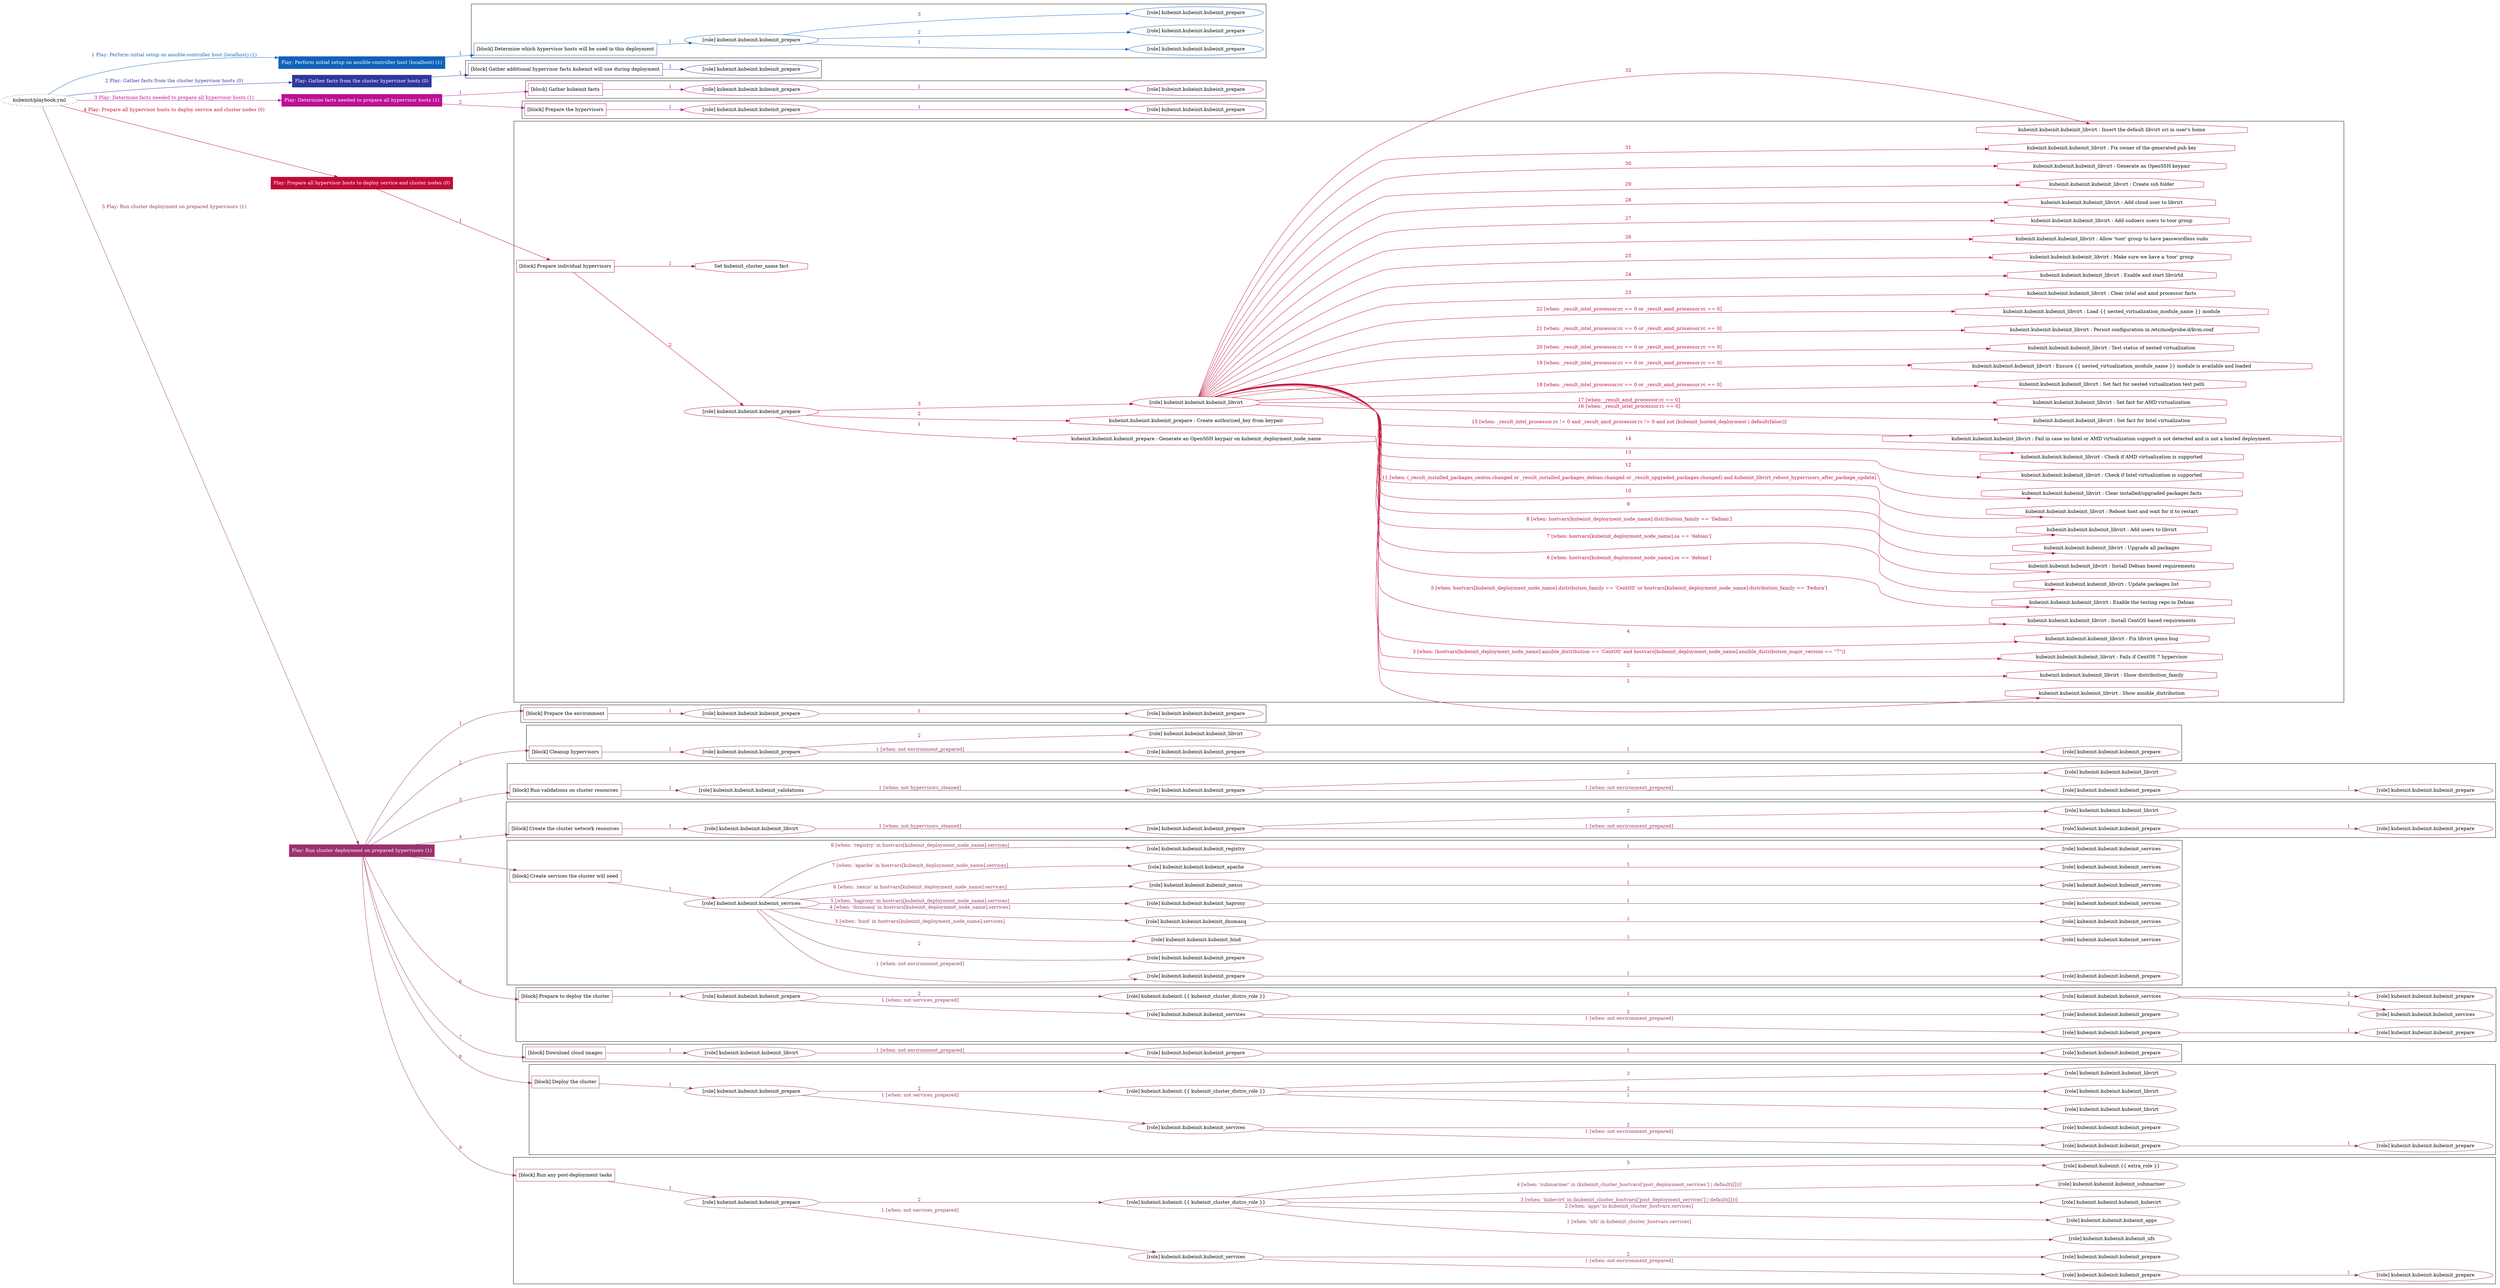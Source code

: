 digraph {
	graph [concentrate=true ordering=in rankdir=LR ratio=fill]
	edge [esep=5 sep=10]
	"kubeinit/playbook.yml" [URL="/home/runner/work/kubeinit/kubeinit/kubeinit/playbook.yml" id=playbook_75237f84 style=dotted]
	"kubeinit/playbook.yml" -> play_ae3d8766 [label="1 Play: Perform initial setup on ansible-controller host (localhost) (1)" color="#0f62bd" fontcolor="#0f62bd" id=edge_playbook_75237f84_play_ae3d8766 labeltooltip="1 Play: Perform initial setup on ansible-controller host (localhost) (1)" tooltip="1 Play: Perform initial setup on ansible-controller host (localhost) (1)"]
	subgraph "Play: Perform initial setup on ansible-controller host (localhost) (1)" {
		play_ae3d8766 [label="Play: Perform initial setup on ansible-controller host (localhost) (1)" URL="/home/runner/work/kubeinit/kubeinit/kubeinit/playbook.yml" color="#0f62bd" fontcolor="#ffffff" id=play_ae3d8766 shape=box style=filled tooltip=localhost]
		play_ae3d8766 -> block_ff3b9297 [label=1 color="#0f62bd" fontcolor="#0f62bd" id=edge_1_play_ae3d8766_block_ff3b9297 labeltooltip=1 tooltip=1]
		subgraph cluster_block_ff3b9297 {
			block_ff3b9297 [label="[block] Determine which hypervisor hosts will be used in this deployment" URL="/home/runner/work/kubeinit/kubeinit/kubeinit/playbook.yml" color="#0f62bd" id=block_ff3b9297 labeltooltip="Determine which hypervisor hosts will be used in this deployment" shape=box tooltip="Determine which hypervisor hosts will be used in this deployment"]
			block_ff3b9297 -> role_6427998b [label="1 " color="#0f62bd" fontcolor="#0f62bd" id=edge_1_block_ff3b9297_role_6427998b labeltooltip="1 " tooltip="1 "]
			subgraph "kubeinit.kubeinit.kubeinit_prepare" {
				role_6427998b [label="[role] kubeinit.kubeinit.kubeinit_prepare" URL="/home/runner/work/kubeinit/kubeinit/kubeinit/playbook.yml" color="#0f62bd" id=role_6427998b tooltip="kubeinit.kubeinit.kubeinit_prepare"]
				role_6427998b -> role_8e727c0a [label="1 " color="#0f62bd" fontcolor="#0f62bd" id=edge_1_role_6427998b_role_8e727c0a labeltooltip="1 " tooltip="1 "]
				subgraph "kubeinit.kubeinit.kubeinit_prepare" {
					role_8e727c0a [label="[role] kubeinit.kubeinit.kubeinit_prepare" URL="/home/runner/.ansible/collections/ansible_collections/kubeinit/kubeinit/roles/kubeinit_prepare/tasks/build_hypervisors_group.yml" color="#0f62bd" id=role_8e727c0a tooltip="kubeinit.kubeinit.kubeinit_prepare"]
				}
				role_6427998b -> role_7f1e8307 [label="2 " color="#0f62bd" fontcolor="#0f62bd" id=edge_2_role_6427998b_role_7f1e8307 labeltooltip="2 " tooltip="2 "]
				subgraph "kubeinit.kubeinit.kubeinit_prepare" {
					role_7f1e8307 [label="[role] kubeinit.kubeinit.kubeinit_prepare" URL="/home/runner/.ansible/collections/ansible_collections/kubeinit/kubeinit/roles/kubeinit_prepare/tasks/build_hypervisors_group.yml" color="#0f62bd" id=role_7f1e8307 tooltip="kubeinit.kubeinit.kubeinit_prepare"]
				}
				role_6427998b -> role_f2caf67c [label="3 " color="#0f62bd" fontcolor="#0f62bd" id=edge_3_role_6427998b_role_f2caf67c labeltooltip="3 " tooltip="3 "]
				subgraph "kubeinit.kubeinit.kubeinit_prepare" {
					role_f2caf67c [label="[role] kubeinit.kubeinit.kubeinit_prepare" URL="/home/runner/.ansible/collections/ansible_collections/kubeinit/kubeinit/roles/kubeinit_prepare/tasks/build_hypervisors_group.yml" color="#0f62bd" id=role_f2caf67c tooltip="kubeinit.kubeinit.kubeinit_prepare"]
				}
			}
		}
	}
	"kubeinit/playbook.yml" -> play_57f290c2 [label="2 Play: Gather facts from the cluster hypervisor hosts (0)" color="#2e379e" fontcolor="#2e379e" id=edge_playbook_75237f84_play_57f290c2 labeltooltip="2 Play: Gather facts from the cluster hypervisor hosts (0)" tooltip="2 Play: Gather facts from the cluster hypervisor hosts (0)"]
	subgraph "Play: Gather facts from the cluster hypervisor hosts (0)" {
		play_57f290c2 [label="Play: Gather facts from the cluster hypervisor hosts (0)" URL="/home/runner/work/kubeinit/kubeinit/kubeinit/playbook.yml" color="#2e379e" fontcolor="#ffffff" id=play_57f290c2 shape=box style=filled tooltip="Play: Gather facts from the cluster hypervisor hosts (0)"]
		play_57f290c2 -> block_2cafaf68 [label=1 color="#2e379e" fontcolor="#2e379e" id=edge_1_play_57f290c2_block_2cafaf68 labeltooltip=1 tooltip=1]
		subgraph cluster_block_2cafaf68 {
			block_2cafaf68 [label="[block] Gather additional hypervisor facts kubeinit will use during deployment" URL="/home/runner/work/kubeinit/kubeinit/kubeinit/playbook.yml" color="#2e379e" id=block_2cafaf68 labeltooltip="Gather additional hypervisor facts kubeinit will use during deployment" shape=box tooltip="Gather additional hypervisor facts kubeinit will use during deployment"]
			block_2cafaf68 -> role_c35a91db [label="1 " color="#2e379e" fontcolor="#2e379e" id=edge_1_block_2cafaf68_role_c35a91db labeltooltip="1 " tooltip="1 "]
			subgraph "kubeinit.kubeinit.kubeinit_prepare" {
				role_c35a91db [label="[role] kubeinit.kubeinit.kubeinit_prepare" URL="/home/runner/work/kubeinit/kubeinit/kubeinit/playbook.yml" color="#2e379e" id=role_c35a91db tooltip="kubeinit.kubeinit.kubeinit_prepare"]
			}
		}
	}
	"kubeinit/playbook.yml" -> play_f33768ed [label="3 Play: Determine facts needed to prepare all hypervisor hosts (1)" color="#bc1093" fontcolor="#bc1093" id=edge_playbook_75237f84_play_f33768ed labeltooltip="3 Play: Determine facts needed to prepare all hypervisor hosts (1)" tooltip="3 Play: Determine facts needed to prepare all hypervisor hosts (1)"]
	subgraph "Play: Determine facts needed to prepare all hypervisor hosts (1)" {
		play_f33768ed [label="Play: Determine facts needed to prepare all hypervisor hosts (1)" URL="/home/runner/work/kubeinit/kubeinit/kubeinit/playbook.yml" color="#bc1093" fontcolor="#ffffff" id=play_f33768ed shape=box style=filled tooltip=localhost]
		play_f33768ed -> block_171e5340 [label=1 color="#bc1093" fontcolor="#bc1093" id=edge_1_play_f33768ed_block_171e5340 labeltooltip=1 tooltip=1]
		subgraph cluster_block_171e5340 {
			block_171e5340 [label="[block] Gather kubeinit facts" URL="/home/runner/work/kubeinit/kubeinit/kubeinit/playbook.yml" color="#bc1093" id=block_171e5340 labeltooltip="Gather kubeinit facts" shape=box tooltip="Gather kubeinit facts"]
			block_171e5340 -> role_85b8379d [label="1 " color="#bc1093" fontcolor="#bc1093" id=edge_1_block_171e5340_role_85b8379d labeltooltip="1 " tooltip="1 "]
			subgraph "kubeinit.kubeinit.kubeinit_prepare" {
				role_85b8379d [label="[role] kubeinit.kubeinit.kubeinit_prepare" URL="/home/runner/work/kubeinit/kubeinit/kubeinit/playbook.yml" color="#bc1093" id=role_85b8379d tooltip="kubeinit.kubeinit.kubeinit_prepare"]
				role_85b8379d -> role_6aadde2a [label="1 " color="#bc1093" fontcolor="#bc1093" id=edge_1_role_85b8379d_role_6aadde2a labeltooltip="1 " tooltip="1 "]
				subgraph "kubeinit.kubeinit.kubeinit_prepare" {
					role_6aadde2a [label="[role] kubeinit.kubeinit.kubeinit_prepare" URL="/home/runner/.ansible/collections/ansible_collections/kubeinit/kubeinit/roles/kubeinit_prepare/tasks/gather_kubeinit_facts.yml" color="#bc1093" id=role_6aadde2a tooltip="kubeinit.kubeinit.kubeinit_prepare"]
				}
			}
		}
		play_f33768ed -> block_0d06de79 [label=2 color="#bc1093" fontcolor="#bc1093" id=edge_2_play_f33768ed_block_0d06de79 labeltooltip=2 tooltip=2]
		subgraph cluster_block_0d06de79 {
			block_0d06de79 [label="[block] Prepare the hypervisors" URL="/home/runner/work/kubeinit/kubeinit/kubeinit/playbook.yml" color="#bc1093" id=block_0d06de79 labeltooltip="Prepare the hypervisors" shape=box tooltip="Prepare the hypervisors"]
			block_0d06de79 -> role_7ec92262 [label="1 " color="#bc1093" fontcolor="#bc1093" id=edge_1_block_0d06de79_role_7ec92262 labeltooltip="1 " tooltip="1 "]
			subgraph "kubeinit.kubeinit.kubeinit_prepare" {
				role_7ec92262 [label="[role] kubeinit.kubeinit.kubeinit_prepare" URL="/home/runner/work/kubeinit/kubeinit/kubeinit/playbook.yml" color="#bc1093" id=role_7ec92262 tooltip="kubeinit.kubeinit.kubeinit_prepare"]
				role_7ec92262 -> role_a2cb3241 [label="1 " color="#bc1093" fontcolor="#bc1093" id=edge_1_role_7ec92262_role_a2cb3241 labeltooltip="1 " tooltip="1 "]
				subgraph "kubeinit.kubeinit.kubeinit_prepare" {
					role_a2cb3241 [label="[role] kubeinit.kubeinit.kubeinit_prepare" URL="/home/runner/.ansible/collections/ansible_collections/kubeinit/kubeinit/roles/kubeinit_prepare/tasks/gather_kubeinit_facts.yml" color="#bc1093" id=role_a2cb3241 tooltip="kubeinit.kubeinit.kubeinit_prepare"]
				}
			}
		}
	}
	"kubeinit/playbook.yml" -> play_d4eba330 [label="4 Play: Prepare all hypervisor hosts to deploy service and cluster nodes (0)" color="#c20a39" fontcolor="#c20a39" id=edge_playbook_75237f84_play_d4eba330 labeltooltip="4 Play: Prepare all hypervisor hosts to deploy service and cluster nodes (0)" tooltip="4 Play: Prepare all hypervisor hosts to deploy service and cluster nodes (0)"]
	subgraph "Play: Prepare all hypervisor hosts to deploy service and cluster nodes (0)" {
		play_d4eba330 [label="Play: Prepare all hypervisor hosts to deploy service and cluster nodes (0)" URL="/home/runner/work/kubeinit/kubeinit/kubeinit/playbook.yml" color="#c20a39" fontcolor="#ffffff" id=play_d4eba330 shape=box style=filled tooltip="Play: Prepare all hypervisor hosts to deploy service and cluster nodes (0)"]
		play_d4eba330 -> block_78e6e98b [label=1 color="#c20a39" fontcolor="#c20a39" id=edge_1_play_d4eba330_block_78e6e98b labeltooltip=1 tooltip=1]
		subgraph cluster_block_78e6e98b {
			block_78e6e98b [label="[block] Prepare individual hypervisors" URL="/home/runner/work/kubeinit/kubeinit/kubeinit/playbook.yml" color="#c20a39" id=block_78e6e98b labeltooltip="Prepare individual hypervisors" shape=box tooltip="Prepare individual hypervisors"]
			block_78e6e98b -> role_2564537b [label="2 " color="#c20a39" fontcolor="#c20a39" id=edge_2_block_78e6e98b_role_2564537b labeltooltip="2 " tooltip="2 "]
			subgraph "kubeinit.kubeinit.kubeinit_prepare" {
				role_2564537b [label="[role] kubeinit.kubeinit.kubeinit_prepare" URL="/home/runner/work/kubeinit/kubeinit/kubeinit/playbook.yml" color="#c20a39" id=role_2564537b tooltip="kubeinit.kubeinit.kubeinit_prepare"]
				task_f7caec87 [label="kubeinit.kubeinit.kubeinit_prepare : Generate an OpenSSH keypair on kubeinit_deployment_node_name" URL="/home/runner/.ansible/collections/ansible_collections/kubeinit/kubeinit/roles/kubeinit_prepare/tasks/prepare_hypervisor.yml" color="#c20a39" id=task_f7caec87 shape=octagon tooltip="kubeinit.kubeinit.kubeinit_prepare : Generate an OpenSSH keypair on kubeinit_deployment_node_name"]
				role_2564537b -> task_f7caec87 [label="1 " color="#c20a39" fontcolor="#c20a39" id=edge_1_role_2564537b_task_f7caec87 labeltooltip="1 " tooltip="1 "]
				task_6ebff4ec [label="kubeinit.kubeinit.kubeinit_prepare : Create authorized_key from keypair" URL="/home/runner/.ansible/collections/ansible_collections/kubeinit/kubeinit/roles/kubeinit_prepare/tasks/prepare_hypervisor.yml" color="#c20a39" id=task_6ebff4ec shape=octagon tooltip="kubeinit.kubeinit.kubeinit_prepare : Create authorized_key from keypair"]
				role_2564537b -> task_6ebff4ec [label="2 " color="#c20a39" fontcolor="#c20a39" id=edge_2_role_2564537b_task_6ebff4ec labeltooltip="2 " tooltip="2 "]
				role_2564537b -> role_c7dcebee [label="3 " color="#c20a39" fontcolor="#c20a39" id=edge_3_role_2564537b_role_c7dcebee labeltooltip="3 " tooltip="3 "]
				subgraph "kubeinit.kubeinit.kubeinit_libvirt" {
					role_c7dcebee [label="[role] kubeinit.kubeinit.kubeinit_libvirt" URL="/home/runner/.ansible/collections/ansible_collections/kubeinit/kubeinit/roles/kubeinit_prepare/tasks/prepare_hypervisor.yml" color="#c20a39" id=role_c7dcebee tooltip="kubeinit.kubeinit.kubeinit_libvirt"]
					task_94bdf166 [label="kubeinit.kubeinit.kubeinit_libvirt : Show ansible_distribution" URL="/home/runner/.ansible/collections/ansible_collections/kubeinit/kubeinit/roles/kubeinit_libvirt/tasks/main.yml" color="#c20a39" id=task_94bdf166 shape=octagon tooltip="kubeinit.kubeinit.kubeinit_libvirt : Show ansible_distribution"]
					role_c7dcebee -> task_94bdf166 [label="1 " color="#c20a39" fontcolor="#c20a39" id=edge_1_role_c7dcebee_task_94bdf166 labeltooltip="1 " tooltip="1 "]
					task_3ee37a8f [label="kubeinit.kubeinit.kubeinit_libvirt : Show distribution_family" URL="/home/runner/.ansible/collections/ansible_collections/kubeinit/kubeinit/roles/kubeinit_libvirt/tasks/main.yml" color="#c20a39" id=task_3ee37a8f shape=octagon tooltip="kubeinit.kubeinit.kubeinit_libvirt : Show distribution_family"]
					role_c7dcebee -> task_3ee37a8f [label="2 " color="#c20a39" fontcolor="#c20a39" id=edge_2_role_c7dcebee_task_3ee37a8f labeltooltip="2 " tooltip="2 "]
					task_86158d78 [label="kubeinit.kubeinit.kubeinit_libvirt : Fails if CentOS 7 hypervisor" URL="/home/runner/.ansible/collections/ansible_collections/kubeinit/kubeinit/roles/kubeinit_libvirt/tasks/main.yml" color="#c20a39" id=task_86158d78 shape=octagon tooltip="kubeinit.kubeinit.kubeinit_libvirt : Fails if CentOS 7 hypervisor"]
					role_c7dcebee -> task_86158d78 [label="3 [when: (hostvars[kubeinit_deployment_node_name].ansible_distribution == 'CentOS' and hostvars[kubeinit_deployment_node_name].ansible_distribution_major_version == \"7\")]" color="#c20a39" fontcolor="#c20a39" id=edge_3_role_c7dcebee_task_86158d78 labeltooltip="3 [when: (hostvars[kubeinit_deployment_node_name].ansible_distribution == 'CentOS' and hostvars[kubeinit_deployment_node_name].ansible_distribution_major_version == \"7\")]" tooltip="3 [when: (hostvars[kubeinit_deployment_node_name].ansible_distribution == 'CentOS' and hostvars[kubeinit_deployment_node_name].ansible_distribution_major_version == \"7\")]"]
					task_12eea44f [label="kubeinit.kubeinit.kubeinit_libvirt : Fix libvirt qemu bug" URL="/home/runner/.ansible/collections/ansible_collections/kubeinit/kubeinit/roles/kubeinit_libvirt/tasks/main.yml" color="#c20a39" id=task_12eea44f shape=octagon tooltip="kubeinit.kubeinit.kubeinit_libvirt : Fix libvirt qemu bug"]
					role_c7dcebee -> task_12eea44f [label="4 " color="#c20a39" fontcolor="#c20a39" id=edge_4_role_c7dcebee_task_12eea44f labeltooltip="4 " tooltip="4 "]
					task_8f874faf [label="kubeinit.kubeinit.kubeinit_libvirt : Install CentOS based requirements" URL="/home/runner/.ansible/collections/ansible_collections/kubeinit/kubeinit/roles/kubeinit_libvirt/tasks/main.yml" color="#c20a39" id=task_8f874faf shape=octagon tooltip="kubeinit.kubeinit.kubeinit_libvirt : Install CentOS based requirements"]
					role_c7dcebee -> task_8f874faf [label="5 [when: hostvars[kubeinit_deployment_node_name].distribution_family == 'CentOS' or hostvars[kubeinit_deployment_node_name].distribution_family == 'Fedora']" color="#c20a39" fontcolor="#c20a39" id=edge_5_role_c7dcebee_task_8f874faf labeltooltip="5 [when: hostvars[kubeinit_deployment_node_name].distribution_family == 'CentOS' or hostvars[kubeinit_deployment_node_name].distribution_family == 'Fedora']" tooltip="5 [when: hostvars[kubeinit_deployment_node_name].distribution_family == 'CentOS' or hostvars[kubeinit_deployment_node_name].distribution_family == 'Fedora']"]
					task_90e1581d [label="kubeinit.kubeinit.kubeinit_libvirt : Enable the testing repo in Debian" URL="/home/runner/.ansible/collections/ansible_collections/kubeinit/kubeinit/roles/kubeinit_libvirt/tasks/main.yml" color="#c20a39" id=task_90e1581d shape=octagon tooltip="kubeinit.kubeinit.kubeinit_libvirt : Enable the testing repo in Debian"]
					role_c7dcebee -> task_90e1581d [label="6 [when: hostvars[kubeinit_deployment_node_name].os == 'debian']" color="#c20a39" fontcolor="#c20a39" id=edge_6_role_c7dcebee_task_90e1581d labeltooltip="6 [when: hostvars[kubeinit_deployment_node_name].os == 'debian']" tooltip="6 [when: hostvars[kubeinit_deployment_node_name].os == 'debian']"]
					task_fea8e43f [label="kubeinit.kubeinit.kubeinit_libvirt : Update packages list" URL="/home/runner/.ansible/collections/ansible_collections/kubeinit/kubeinit/roles/kubeinit_libvirt/tasks/main.yml" color="#c20a39" id=task_fea8e43f shape=octagon tooltip="kubeinit.kubeinit.kubeinit_libvirt : Update packages list"]
					role_c7dcebee -> task_fea8e43f [label="7 [when: hostvars[kubeinit_deployment_node_name].os == 'debian']" color="#c20a39" fontcolor="#c20a39" id=edge_7_role_c7dcebee_task_fea8e43f labeltooltip="7 [when: hostvars[kubeinit_deployment_node_name].os == 'debian']" tooltip="7 [when: hostvars[kubeinit_deployment_node_name].os == 'debian']"]
					task_14997e24 [label="kubeinit.kubeinit.kubeinit_libvirt : Install Debian based requirements" URL="/home/runner/.ansible/collections/ansible_collections/kubeinit/kubeinit/roles/kubeinit_libvirt/tasks/main.yml" color="#c20a39" id=task_14997e24 shape=octagon tooltip="kubeinit.kubeinit.kubeinit_libvirt : Install Debian based requirements"]
					role_c7dcebee -> task_14997e24 [label="8 [when: hostvars[kubeinit_deployment_node_name].distribution_family == 'Debian']" color="#c20a39" fontcolor="#c20a39" id=edge_8_role_c7dcebee_task_14997e24 labeltooltip="8 [when: hostvars[kubeinit_deployment_node_name].distribution_family == 'Debian']" tooltip="8 [when: hostvars[kubeinit_deployment_node_name].distribution_family == 'Debian']"]
					task_c6185b9d [label="kubeinit.kubeinit.kubeinit_libvirt : Upgrade all packages" URL="/home/runner/.ansible/collections/ansible_collections/kubeinit/kubeinit/roles/kubeinit_libvirt/tasks/main.yml" color="#c20a39" id=task_c6185b9d shape=octagon tooltip="kubeinit.kubeinit.kubeinit_libvirt : Upgrade all packages"]
					role_c7dcebee -> task_c6185b9d [label="9 " color="#c20a39" fontcolor="#c20a39" id=edge_9_role_c7dcebee_task_c6185b9d labeltooltip="9 " tooltip="9 "]
					task_9f4509bf [label="kubeinit.kubeinit.kubeinit_libvirt : Add users to libvirt" URL="/home/runner/.ansible/collections/ansible_collections/kubeinit/kubeinit/roles/kubeinit_libvirt/tasks/main.yml" color="#c20a39" id=task_9f4509bf shape=octagon tooltip="kubeinit.kubeinit.kubeinit_libvirt : Add users to libvirt"]
					role_c7dcebee -> task_9f4509bf [label="10 " color="#c20a39" fontcolor="#c20a39" id=edge_10_role_c7dcebee_task_9f4509bf labeltooltip="10 " tooltip="10 "]
					task_6d47b036 [label="kubeinit.kubeinit.kubeinit_libvirt : Reboot host and wait for it to restart" URL="/home/runner/.ansible/collections/ansible_collections/kubeinit/kubeinit/roles/kubeinit_libvirt/tasks/main.yml" color="#c20a39" id=task_6d47b036 shape=octagon tooltip="kubeinit.kubeinit.kubeinit_libvirt : Reboot host and wait for it to restart"]
					role_c7dcebee -> task_6d47b036 [label="11 [when: (_result_installed_packages_centos.changed or _result_installed_packages_debian.changed or _result_upgraded_packages.changed) and kubeinit_libvirt_reboot_hypervisors_after_package_update]" color="#c20a39" fontcolor="#c20a39" id=edge_11_role_c7dcebee_task_6d47b036 labeltooltip="11 [when: (_result_installed_packages_centos.changed or _result_installed_packages_debian.changed or _result_upgraded_packages.changed) and kubeinit_libvirt_reboot_hypervisors_after_package_update]" tooltip="11 [when: (_result_installed_packages_centos.changed or _result_installed_packages_debian.changed or _result_upgraded_packages.changed) and kubeinit_libvirt_reboot_hypervisors_after_package_update]"]
					task_36cf8ac4 [label="kubeinit.kubeinit.kubeinit_libvirt : Clear installed/upgraded packages facts" URL="/home/runner/.ansible/collections/ansible_collections/kubeinit/kubeinit/roles/kubeinit_libvirt/tasks/main.yml" color="#c20a39" id=task_36cf8ac4 shape=octagon tooltip="kubeinit.kubeinit.kubeinit_libvirt : Clear installed/upgraded packages facts"]
					role_c7dcebee -> task_36cf8ac4 [label="12 " color="#c20a39" fontcolor="#c20a39" id=edge_12_role_c7dcebee_task_36cf8ac4 labeltooltip="12 " tooltip="12 "]
					task_1a1f42b8 [label="kubeinit.kubeinit.kubeinit_libvirt : Check if Intel virtualization is supported" URL="/home/runner/.ansible/collections/ansible_collections/kubeinit/kubeinit/roles/kubeinit_libvirt/tasks/main.yml" color="#c20a39" id=task_1a1f42b8 shape=octagon tooltip="kubeinit.kubeinit.kubeinit_libvirt : Check if Intel virtualization is supported"]
					role_c7dcebee -> task_1a1f42b8 [label="13 " color="#c20a39" fontcolor="#c20a39" id=edge_13_role_c7dcebee_task_1a1f42b8 labeltooltip="13 " tooltip="13 "]
					task_be7d9619 [label="kubeinit.kubeinit.kubeinit_libvirt : Check if AMD virtualization is supported" URL="/home/runner/.ansible/collections/ansible_collections/kubeinit/kubeinit/roles/kubeinit_libvirt/tasks/main.yml" color="#c20a39" id=task_be7d9619 shape=octagon tooltip="kubeinit.kubeinit.kubeinit_libvirt : Check if AMD virtualization is supported"]
					role_c7dcebee -> task_be7d9619 [label="14 " color="#c20a39" fontcolor="#c20a39" id=edge_14_role_c7dcebee_task_be7d9619 labeltooltip="14 " tooltip="14 "]
					task_cc77dad7 [label="kubeinit.kubeinit.kubeinit_libvirt : Fail in case no Intel or AMD virtualization support is not detected and is not a hosted deployment." URL="/home/runner/.ansible/collections/ansible_collections/kubeinit/kubeinit/roles/kubeinit_libvirt/tasks/main.yml" color="#c20a39" id=task_cc77dad7 shape=octagon tooltip="kubeinit.kubeinit.kubeinit_libvirt : Fail in case no Intel or AMD virtualization support is not detected and is not a hosted deployment."]
					role_c7dcebee -> task_cc77dad7 [label="15 [when: _result_intel_processor.rc != 0 and _result_amd_processor.rc != 0 and not (kubeinit_hosted_deployment | default(false))]" color="#c20a39" fontcolor="#c20a39" id=edge_15_role_c7dcebee_task_cc77dad7 labeltooltip="15 [when: _result_intel_processor.rc != 0 and _result_amd_processor.rc != 0 and not (kubeinit_hosted_deployment | default(false))]" tooltip="15 [when: _result_intel_processor.rc != 0 and _result_amd_processor.rc != 0 and not (kubeinit_hosted_deployment | default(false))]"]
					task_a694f84a [label="kubeinit.kubeinit.kubeinit_libvirt : Set fact for Intel virtualization" URL="/home/runner/.ansible/collections/ansible_collections/kubeinit/kubeinit/roles/kubeinit_libvirt/tasks/main.yml" color="#c20a39" id=task_a694f84a shape=octagon tooltip="kubeinit.kubeinit.kubeinit_libvirt : Set fact for Intel virtualization"]
					role_c7dcebee -> task_a694f84a [label="16 [when: _result_intel_processor.rc == 0]" color="#c20a39" fontcolor="#c20a39" id=edge_16_role_c7dcebee_task_a694f84a labeltooltip="16 [when: _result_intel_processor.rc == 0]" tooltip="16 [when: _result_intel_processor.rc == 0]"]
					task_d0905316 [label="kubeinit.kubeinit.kubeinit_libvirt : Set fact for AMD virtualization" URL="/home/runner/.ansible/collections/ansible_collections/kubeinit/kubeinit/roles/kubeinit_libvirt/tasks/main.yml" color="#c20a39" id=task_d0905316 shape=octagon tooltip="kubeinit.kubeinit.kubeinit_libvirt : Set fact for AMD virtualization"]
					role_c7dcebee -> task_d0905316 [label="17 [when: _result_amd_processor.rc == 0]" color="#c20a39" fontcolor="#c20a39" id=edge_17_role_c7dcebee_task_d0905316 labeltooltip="17 [when: _result_amd_processor.rc == 0]" tooltip="17 [when: _result_amd_processor.rc == 0]"]
					task_24b835ab [label="kubeinit.kubeinit.kubeinit_libvirt : Set fact for nested virtualization test path" URL="/home/runner/.ansible/collections/ansible_collections/kubeinit/kubeinit/roles/kubeinit_libvirt/tasks/main.yml" color="#c20a39" id=task_24b835ab shape=octagon tooltip="kubeinit.kubeinit.kubeinit_libvirt : Set fact for nested virtualization test path"]
					role_c7dcebee -> task_24b835ab [label="18 [when: _result_intel_processor.rc == 0 or _result_amd_processor.rc == 0]" color="#c20a39" fontcolor="#c20a39" id=edge_18_role_c7dcebee_task_24b835ab labeltooltip="18 [when: _result_intel_processor.rc == 0 or _result_amd_processor.rc == 0]" tooltip="18 [when: _result_intel_processor.rc == 0 or _result_amd_processor.rc == 0]"]
					task_a834cd60 [label="kubeinit.kubeinit.kubeinit_libvirt : Ensure {{ nested_virtualization_module_name }} module is available and loaded" URL="/home/runner/.ansible/collections/ansible_collections/kubeinit/kubeinit/roles/kubeinit_libvirt/tasks/main.yml" color="#c20a39" id=task_a834cd60 shape=octagon tooltip="kubeinit.kubeinit.kubeinit_libvirt : Ensure {{ nested_virtualization_module_name }} module is available and loaded"]
					role_c7dcebee -> task_a834cd60 [label="19 [when: _result_intel_processor.rc == 0 or _result_amd_processor.rc == 0]" color="#c20a39" fontcolor="#c20a39" id=edge_19_role_c7dcebee_task_a834cd60 labeltooltip="19 [when: _result_intel_processor.rc == 0 or _result_amd_processor.rc == 0]" tooltip="19 [when: _result_intel_processor.rc == 0 or _result_amd_processor.rc == 0]"]
					task_d5118c2c [label="kubeinit.kubeinit.kubeinit_libvirt : Test status of nested virtualization" URL="/home/runner/.ansible/collections/ansible_collections/kubeinit/kubeinit/roles/kubeinit_libvirt/tasks/main.yml" color="#c20a39" id=task_d5118c2c shape=octagon tooltip="kubeinit.kubeinit.kubeinit_libvirt : Test status of nested virtualization"]
					role_c7dcebee -> task_d5118c2c [label="20 [when: _result_intel_processor.rc == 0 or _result_amd_processor.rc == 0]" color="#c20a39" fontcolor="#c20a39" id=edge_20_role_c7dcebee_task_d5118c2c labeltooltip="20 [when: _result_intel_processor.rc == 0 or _result_amd_processor.rc == 0]" tooltip="20 [when: _result_intel_processor.rc == 0 or _result_amd_processor.rc == 0]"]
					task_039efaa1 [label="kubeinit.kubeinit.kubeinit_libvirt : Persist configuration in /etc/modprobe.d/kvm.conf" URL="/home/runner/.ansible/collections/ansible_collections/kubeinit/kubeinit/roles/kubeinit_libvirt/tasks/main.yml" color="#c20a39" id=task_039efaa1 shape=octagon tooltip="kubeinit.kubeinit.kubeinit_libvirt : Persist configuration in /etc/modprobe.d/kvm.conf"]
					role_c7dcebee -> task_039efaa1 [label="21 [when: _result_intel_processor.rc == 0 or _result_amd_processor.rc == 0]" color="#c20a39" fontcolor="#c20a39" id=edge_21_role_c7dcebee_task_039efaa1 labeltooltip="21 [when: _result_intel_processor.rc == 0 or _result_amd_processor.rc == 0]" tooltip="21 [when: _result_intel_processor.rc == 0 or _result_amd_processor.rc == 0]"]
					task_7e005379 [label="kubeinit.kubeinit.kubeinit_libvirt : Load {{ nested_virtualization_module_name }} module" URL="/home/runner/.ansible/collections/ansible_collections/kubeinit/kubeinit/roles/kubeinit_libvirt/tasks/main.yml" color="#c20a39" id=task_7e005379 shape=octagon tooltip="kubeinit.kubeinit.kubeinit_libvirt : Load {{ nested_virtualization_module_name }} module"]
					role_c7dcebee -> task_7e005379 [label="22 [when: _result_intel_processor.rc == 0 or _result_amd_processor.rc == 0]" color="#c20a39" fontcolor="#c20a39" id=edge_22_role_c7dcebee_task_7e005379 labeltooltip="22 [when: _result_intel_processor.rc == 0 or _result_amd_processor.rc == 0]" tooltip="22 [when: _result_intel_processor.rc == 0 or _result_amd_processor.rc == 0]"]
					task_143ad441 [label="kubeinit.kubeinit.kubeinit_libvirt : Clear intel and amd processor facts" URL="/home/runner/.ansible/collections/ansible_collections/kubeinit/kubeinit/roles/kubeinit_libvirt/tasks/main.yml" color="#c20a39" id=task_143ad441 shape=octagon tooltip="kubeinit.kubeinit.kubeinit_libvirt : Clear intel and amd processor facts"]
					role_c7dcebee -> task_143ad441 [label="23 " color="#c20a39" fontcolor="#c20a39" id=edge_23_role_c7dcebee_task_143ad441 labeltooltip="23 " tooltip="23 "]
					task_0cafcadc [label="kubeinit.kubeinit.kubeinit_libvirt : Enable and start libvirtd" URL="/home/runner/.ansible/collections/ansible_collections/kubeinit/kubeinit/roles/kubeinit_libvirt/tasks/main.yml" color="#c20a39" id=task_0cafcadc shape=octagon tooltip="kubeinit.kubeinit.kubeinit_libvirt : Enable and start libvirtd"]
					role_c7dcebee -> task_0cafcadc [label="24 " color="#c20a39" fontcolor="#c20a39" id=edge_24_role_c7dcebee_task_0cafcadc labeltooltip="24 " tooltip="24 "]
					task_54bb5dc9 [label="kubeinit.kubeinit.kubeinit_libvirt : Make sure we have a 'toor' group" URL="/home/runner/.ansible/collections/ansible_collections/kubeinit/kubeinit/roles/kubeinit_libvirt/tasks/60_create_cloud_user.yml" color="#c20a39" id=task_54bb5dc9 shape=octagon tooltip="kubeinit.kubeinit.kubeinit_libvirt : Make sure we have a 'toor' group"]
					role_c7dcebee -> task_54bb5dc9 [label="25 " color="#c20a39" fontcolor="#c20a39" id=edge_25_role_c7dcebee_task_54bb5dc9 labeltooltip="25 " tooltip="25 "]
					task_0d12d23e [label="kubeinit.kubeinit.kubeinit_libvirt : Allow 'toor' group to have passwordless sudo" URL="/home/runner/.ansible/collections/ansible_collections/kubeinit/kubeinit/roles/kubeinit_libvirt/tasks/60_create_cloud_user.yml" color="#c20a39" id=task_0d12d23e shape=octagon tooltip="kubeinit.kubeinit.kubeinit_libvirt : Allow 'toor' group to have passwordless sudo"]
					role_c7dcebee -> task_0d12d23e [label="26 " color="#c20a39" fontcolor="#c20a39" id=edge_26_role_c7dcebee_task_0d12d23e labeltooltip="26 " tooltip="26 "]
					task_f2febdbc [label="kubeinit.kubeinit.kubeinit_libvirt : Add sudoers users to toor group" URL="/home/runner/.ansible/collections/ansible_collections/kubeinit/kubeinit/roles/kubeinit_libvirt/tasks/60_create_cloud_user.yml" color="#c20a39" id=task_f2febdbc shape=octagon tooltip="kubeinit.kubeinit.kubeinit_libvirt : Add sudoers users to toor group"]
					role_c7dcebee -> task_f2febdbc [label="27 " color="#c20a39" fontcolor="#c20a39" id=edge_27_role_c7dcebee_task_f2febdbc labeltooltip="27 " tooltip="27 "]
					task_380173fa [label="kubeinit.kubeinit.kubeinit_libvirt : Add cloud user to libvirt" URL="/home/runner/.ansible/collections/ansible_collections/kubeinit/kubeinit/roles/kubeinit_libvirt/tasks/60_create_cloud_user.yml" color="#c20a39" id=task_380173fa shape=octagon tooltip="kubeinit.kubeinit.kubeinit_libvirt : Add cloud user to libvirt"]
					role_c7dcebee -> task_380173fa [label="28 " color="#c20a39" fontcolor="#c20a39" id=edge_28_role_c7dcebee_task_380173fa labeltooltip="28 " tooltip="28 "]
					task_6b02f284 [label="kubeinit.kubeinit.kubeinit_libvirt : Create ssh folder" URL="/home/runner/.ansible/collections/ansible_collections/kubeinit/kubeinit/roles/kubeinit_libvirt/tasks/60_create_cloud_user.yml" color="#c20a39" id=task_6b02f284 shape=octagon tooltip="kubeinit.kubeinit.kubeinit_libvirt : Create ssh folder"]
					role_c7dcebee -> task_6b02f284 [label="29 " color="#c20a39" fontcolor="#c20a39" id=edge_29_role_c7dcebee_task_6b02f284 labeltooltip="29 " tooltip="29 "]
					task_ad8f8a8f [label="kubeinit.kubeinit.kubeinit_libvirt : Generate an OpenSSH keypair" URL="/home/runner/.ansible/collections/ansible_collections/kubeinit/kubeinit/roles/kubeinit_libvirt/tasks/60_create_cloud_user.yml" color="#c20a39" id=task_ad8f8a8f shape=octagon tooltip="kubeinit.kubeinit.kubeinit_libvirt : Generate an OpenSSH keypair"]
					role_c7dcebee -> task_ad8f8a8f [label="30 " color="#c20a39" fontcolor="#c20a39" id=edge_30_role_c7dcebee_task_ad8f8a8f labeltooltip="30 " tooltip="30 "]
					task_3f1058e2 [label="kubeinit.kubeinit.kubeinit_libvirt : Fix owner of the generated pub key" URL="/home/runner/.ansible/collections/ansible_collections/kubeinit/kubeinit/roles/kubeinit_libvirt/tasks/60_create_cloud_user.yml" color="#c20a39" id=task_3f1058e2 shape=octagon tooltip="kubeinit.kubeinit.kubeinit_libvirt : Fix owner of the generated pub key"]
					role_c7dcebee -> task_3f1058e2 [label="31 " color="#c20a39" fontcolor="#c20a39" id=edge_31_role_c7dcebee_task_3f1058e2 labeltooltip="31 " tooltip="31 "]
					task_af341743 [label="kubeinit.kubeinit.kubeinit_libvirt : Insert the default libvirt uri in user's home" URL="/home/runner/.ansible/collections/ansible_collections/kubeinit/kubeinit/roles/kubeinit_libvirt/tasks/60_create_cloud_user.yml" color="#c20a39" id=task_af341743 shape=octagon tooltip="kubeinit.kubeinit.kubeinit_libvirt : Insert the default libvirt uri in user's home"]
					role_c7dcebee -> task_af341743 [label="32 " color="#c20a39" fontcolor="#c20a39" id=edge_32_role_c7dcebee_task_af341743 labeltooltip="32 " tooltip="32 "]
				}
			}
			task_1193f63d [label="Set kubeinit_cluster_name fact" URL="/home/runner/work/kubeinit/kubeinit/kubeinit/playbook.yml" color="#c20a39" id=task_1193f63d shape=octagon tooltip="Set kubeinit_cluster_name fact"]
			block_78e6e98b -> task_1193f63d [label="1 " color="#c20a39" fontcolor="#c20a39" id=edge_1_block_78e6e98b_task_1193f63d labeltooltip="1 " tooltip="1 "]
		}
	}
	"kubeinit/playbook.yml" -> play_010a15ab [label="5 Play: Run cluster deployment on prepared hypervisors (1)" color="#9b316d" fontcolor="#9b316d" id=edge_playbook_75237f84_play_010a15ab labeltooltip="5 Play: Run cluster deployment on prepared hypervisors (1)" tooltip="5 Play: Run cluster deployment on prepared hypervisors (1)"]
	subgraph "Play: Run cluster deployment on prepared hypervisors (1)" {
		play_010a15ab [label="Play: Run cluster deployment on prepared hypervisors (1)" URL="/home/runner/work/kubeinit/kubeinit/kubeinit/playbook.yml" color="#9b316d" fontcolor="#ffffff" id=play_010a15ab shape=box style=filled tooltip=localhost]
		play_010a15ab -> block_e6715d45 [label=1 color="#9b316d" fontcolor="#9b316d" id=edge_1_play_010a15ab_block_e6715d45 labeltooltip=1 tooltip=1]
		subgraph cluster_block_e6715d45 {
			block_e6715d45 [label="[block] Prepare the environment" URL="/home/runner/work/kubeinit/kubeinit/kubeinit/playbook.yml" color="#9b316d" id=block_e6715d45 labeltooltip="Prepare the environment" shape=box tooltip="Prepare the environment"]
			block_e6715d45 -> role_08bf70fb [label="1 " color="#9b316d" fontcolor="#9b316d" id=edge_1_block_e6715d45_role_08bf70fb labeltooltip="1 " tooltip="1 "]
			subgraph "kubeinit.kubeinit.kubeinit_prepare" {
				role_08bf70fb [label="[role] kubeinit.kubeinit.kubeinit_prepare" URL="/home/runner/work/kubeinit/kubeinit/kubeinit/playbook.yml" color="#9b316d" id=role_08bf70fb tooltip="kubeinit.kubeinit.kubeinit_prepare"]
				role_08bf70fb -> role_483d8337 [label="1 " color="#9b316d" fontcolor="#9b316d" id=edge_1_role_08bf70fb_role_483d8337 labeltooltip="1 " tooltip="1 "]
				subgraph "kubeinit.kubeinit.kubeinit_prepare" {
					role_483d8337 [label="[role] kubeinit.kubeinit.kubeinit_prepare" URL="/home/runner/.ansible/collections/ansible_collections/kubeinit/kubeinit/roles/kubeinit_prepare/tasks/gather_kubeinit_facts.yml" color="#9b316d" id=role_483d8337 tooltip="kubeinit.kubeinit.kubeinit_prepare"]
				}
			}
		}
		play_010a15ab -> block_4acf14c3 [label=2 color="#9b316d" fontcolor="#9b316d" id=edge_2_play_010a15ab_block_4acf14c3 labeltooltip=2 tooltip=2]
		subgraph cluster_block_4acf14c3 {
			block_4acf14c3 [label="[block] Cleanup hypervisors" URL="/home/runner/work/kubeinit/kubeinit/kubeinit/playbook.yml" color="#9b316d" id=block_4acf14c3 labeltooltip="Cleanup hypervisors" shape=box tooltip="Cleanup hypervisors"]
			block_4acf14c3 -> role_422cd04c [label="1 " color="#9b316d" fontcolor="#9b316d" id=edge_1_block_4acf14c3_role_422cd04c labeltooltip="1 " tooltip="1 "]
			subgraph "kubeinit.kubeinit.kubeinit_prepare" {
				role_422cd04c [label="[role] kubeinit.kubeinit.kubeinit_prepare" URL="/home/runner/work/kubeinit/kubeinit/kubeinit/playbook.yml" color="#9b316d" id=role_422cd04c tooltip="kubeinit.kubeinit.kubeinit_prepare"]
				role_422cd04c -> role_661c3b12 [label="1 [when: not environment_prepared]" color="#9b316d" fontcolor="#9b316d" id=edge_1_role_422cd04c_role_661c3b12 labeltooltip="1 [when: not environment_prepared]" tooltip="1 [when: not environment_prepared]"]
				subgraph "kubeinit.kubeinit.kubeinit_prepare" {
					role_661c3b12 [label="[role] kubeinit.kubeinit.kubeinit_prepare" URL="/home/runner/.ansible/collections/ansible_collections/kubeinit/kubeinit/roles/kubeinit_prepare/tasks/cleanup_hypervisors.yml" color="#9b316d" id=role_661c3b12 tooltip="kubeinit.kubeinit.kubeinit_prepare"]
					role_661c3b12 -> role_e2ebc7e4 [label="1 " color="#9b316d" fontcolor="#9b316d" id=edge_1_role_661c3b12_role_e2ebc7e4 labeltooltip="1 " tooltip="1 "]
					subgraph "kubeinit.kubeinit.kubeinit_prepare" {
						role_e2ebc7e4 [label="[role] kubeinit.kubeinit.kubeinit_prepare" URL="/home/runner/.ansible/collections/ansible_collections/kubeinit/kubeinit/roles/kubeinit_prepare/tasks/gather_kubeinit_facts.yml" color="#9b316d" id=role_e2ebc7e4 tooltip="kubeinit.kubeinit.kubeinit_prepare"]
					}
				}
				role_422cd04c -> role_f46fb05a [label="2 " color="#9b316d" fontcolor="#9b316d" id=edge_2_role_422cd04c_role_f46fb05a labeltooltip="2 " tooltip="2 "]
				subgraph "kubeinit.kubeinit.kubeinit_libvirt" {
					role_f46fb05a [label="[role] kubeinit.kubeinit.kubeinit_libvirt" URL="/home/runner/.ansible/collections/ansible_collections/kubeinit/kubeinit/roles/kubeinit_prepare/tasks/cleanup_hypervisors.yml" color="#9b316d" id=role_f46fb05a tooltip="kubeinit.kubeinit.kubeinit_libvirt"]
				}
			}
		}
		play_010a15ab -> block_133e9fde [label=3 color="#9b316d" fontcolor="#9b316d" id=edge_3_play_010a15ab_block_133e9fde labeltooltip=3 tooltip=3]
		subgraph cluster_block_133e9fde {
			block_133e9fde [label="[block] Run validations on cluster resources" URL="/home/runner/work/kubeinit/kubeinit/kubeinit/playbook.yml" color="#9b316d" id=block_133e9fde labeltooltip="Run validations on cluster resources" shape=box tooltip="Run validations on cluster resources"]
			block_133e9fde -> role_5a7d41c9 [label="1 " color="#9b316d" fontcolor="#9b316d" id=edge_1_block_133e9fde_role_5a7d41c9 labeltooltip="1 " tooltip="1 "]
			subgraph "kubeinit.kubeinit.kubeinit_validations" {
				role_5a7d41c9 [label="[role] kubeinit.kubeinit.kubeinit_validations" URL="/home/runner/work/kubeinit/kubeinit/kubeinit/playbook.yml" color="#9b316d" id=role_5a7d41c9 tooltip="kubeinit.kubeinit.kubeinit_validations"]
				role_5a7d41c9 -> role_25e78c87 [label="1 [when: not hypervisors_cleaned]" color="#9b316d" fontcolor="#9b316d" id=edge_1_role_5a7d41c9_role_25e78c87 labeltooltip="1 [when: not hypervisors_cleaned]" tooltip="1 [when: not hypervisors_cleaned]"]
				subgraph "kubeinit.kubeinit.kubeinit_prepare" {
					role_25e78c87 [label="[role] kubeinit.kubeinit.kubeinit_prepare" URL="/home/runner/.ansible/collections/ansible_collections/kubeinit/kubeinit/roles/kubeinit_validations/tasks/main.yml" color="#9b316d" id=role_25e78c87 tooltip="kubeinit.kubeinit.kubeinit_prepare"]
					role_25e78c87 -> role_a47df834 [label="1 [when: not environment_prepared]" color="#9b316d" fontcolor="#9b316d" id=edge_1_role_25e78c87_role_a47df834 labeltooltip="1 [when: not environment_prepared]" tooltip="1 [when: not environment_prepared]"]
					subgraph "kubeinit.kubeinit.kubeinit_prepare" {
						role_a47df834 [label="[role] kubeinit.kubeinit.kubeinit_prepare" URL="/home/runner/.ansible/collections/ansible_collections/kubeinit/kubeinit/roles/kubeinit_prepare/tasks/cleanup_hypervisors.yml" color="#9b316d" id=role_a47df834 tooltip="kubeinit.kubeinit.kubeinit_prepare"]
						role_a47df834 -> role_3fa5e5a4 [label="1 " color="#9b316d" fontcolor="#9b316d" id=edge_1_role_a47df834_role_3fa5e5a4 labeltooltip="1 " tooltip="1 "]
						subgraph "kubeinit.kubeinit.kubeinit_prepare" {
							role_3fa5e5a4 [label="[role] kubeinit.kubeinit.kubeinit_prepare" URL="/home/runner/.ansible/collections/ansible_collections/kubeinit/kubeinit/roles/kubeinit_prepare/tasks/gather_kubeinit_facts.yml" color="#9b316d" id=role_3fa5e5a4 tooltip="kubeinit.kubeinit.kubeinit_prepare"]
						}
					}
					role_25e78c87 -> role_29e3cd99 [label="2 " color="#9b316d" fontcolor="#9b316d" id=edge_2_role_25e78c87_role_29e3cd99 labeltooltip="2 " tooltip="2 "]
					subgraph "kubeinit.kubeinit.kubeinit_libvirt" {
						role_29e3cd99 [label="[role] kubeinit.kubeinit.kubeinit_libvirt" URL="/home/runner/.ansible/collections/ansible_collections/kubeinit/kubeinit/roles/kubeinit_prepare/tasks/cleanup_hypervisors.yml" color="#9b316d" id=role_29e3cd99 tooltip="kubeinit.kubeinit.kubeinit_libvirt"]
					}
				}
			}
		}
		play_010a15ab -> block_f4b36b00 [label=4 color="#9b316d" fontcolor="#9b316d" id=edge_4_play_010a15ab_block_f4b36b00 labeltooltip=4 tooltip=4]
		subgraph cluster_block_f4b36b00 {
			block_f4b36b00 [label="[block] Create the cluster network resources" URL="/home/runner/work/kubeinit/kubeinit/kubeinit/playbook.yml" color="#9b316d" id=block_f4b36b00 labeltooltip="Create the cluster network resources" shape=box tooltip="Create the cluster network resources"]
			block_f4b36b00 -> role_2e7da485 [label="1 " color="#9b316d" fontcolor="#9b316d" id=edge_1_block_f4b36b00_role_2e7da485 labeltooltip="1 " tooltip="1 "]
			subgraph "kubeinit.kubeinit.kubeinit_libvirt" {
				role_2e7da485 [label="[role] kubeinit.kubeinit.kubeinit_libvirt" URL="/home/runner/work/kubeinit/kubeinit/kubeinit/playbook.yml" color="#9b316d" id=role_2e7da485 tooltip="kubeinit.kubeinit.kubeinit_libvirt"]
				role_2e7da485 -> role_b397b4a8 [label="1 [when: not hypervisors_cleaned]" color="#9b316d" fontcolor="#9b316d" id=edge_1_role_2e7da485_role_b397b4a8 labeltooltip="1 [when: not hypervisors_cleaned]" tooltip="1 [when: not hypervisors_cleaned]"]
				subgraph "kubeinit.kubeinit.kubeinit_prepare" {
					role_b397b4a8 [label="[role] kubeinit.kubeinit.kubeinit_prepare" URL="/home/runner/.ansible/collections/ansible_collections/kubeinit/kubeinit/roles/kubeinit_libvirt/tasks/create_network.yml" color="#9b316d" id=role_b397b4a8 tooltip="kubeinit.kubeinit.kubeinit_prepare"]
					role_b397b4a8 -> role_6481d210 [label="1 [when: not environment_prepared]" color="#9b316d" fontcolor="#9b316d" id=edge_1_role_b397b4a8_role_6481d210 labeltooltip="1 [when: not environment_prepared]" tooltip="1 [when: not environment_prepared]"]
					subgraph "kubeinit.kubeinit.kubeinit_prepare" {
						role_6481d210 [label="[role] kubeinit.kubeinit.kubeinit_prepare" URL="/home/runner/.ansible/collections/ansible_collections/kubeinit/kubeinit/roles/kubeinit_prepare/tasks/cleanup_hypervisors.yml" color="#9b316d" id=role_6481d210 tooltip="kubeinit.kubeinit.kubeinit_prepare"]
						role_6481d210 -> role_a820464e [label="1 " color="#9b316d" fontcolor="#9b316d" id=edge_1_role_6481d210_role_a820464e labeltooltip="1 " tooltip="1 "]
						subgraph "kubeinit.kubeinit.kubeinit_prepare" {
							role_a820464e [label="[role] kubeinit.kubeinit.kubeinit_prepare" URL="/home/runner/.ansible/collections/ansible_collections/kubeinit/kubeinit/roles/kubeinit_prepare/tasks/gather_kubeinit_facts.yml" color="#9b316d" id=role_a820464e tooltip="kubeinit.kubeinit.kubeinit_prepare"]
						}
					}
					role_b397b4a8 -> role_38d51660 [label="2 " color="#9b316d" fontcolor="#9b316d" id=edge_2_role_b397b4a8_role_38d51660 labeltooltip="2 " tooltip="2 "]
					subgraph "kubeinit.kubeinit.kubeinit_libvirt" {
						role_38d51660 [label="[role] kubeinit.kubeinit.kubeinit_libvirt" URL="/home/runner/.ansible/collections/ansible_collections/kubeinit/kubeinit/roles/kubeinit_prepare/tasks/cleanup_hypervisors.yml" color="#9b316d" id=role_38d51660 tooltip="kubeinit.kubeinit.kubeinit_libvirt"]
					}
				}
			}
		}
		play_010a15ab -> block_7f6341d3 [label=5 color="#9b316d" fontcolor="#9b316d" id=edge_5_play_010a15ab_block_7f6341d3 labeltooltip=5 tooltip=5]
		subgraph cluster_block_7f6341d3 {
			block_7f6341d3 [label="[block] Create services the cluster will need" URL="/home/runner/work/kubeinit/kubeinit/kubeinit/playbook.yml" color="#9b316d" id=block_7f6341d3 labeltooltip="Create services the cluster will need" shape=box tooltip="Create services the cluster will need"]
			block_7f6341d3 -> role_d1ee015b [label="1 " color="#9b316d" fontcolor="#9b316d" id=edge_1_block_7f6341d3_role_d1ee015b labeltooltip="1 " tooltip="1 "]
			subgraph "kubeinit.kubeinit.kubeinit_services" {
				role_d1ee015b [label="[role] kubeinit.kubeinit.kubeinit_services" URL="/home/runner/work/kubeinit/kubeinit/kubeinit/playbook.yml" color="#9b316d" id=role_d1ee015b tooltip="kubeinit.kubeinit.kubeinit_services"]
				role_d1ee015b -> role_81ebc84a [label="1 [when: not environment_prepared]" color="#9b316d" fontcolor="#9b316d" id=edge_1_role_d1ee015b_role_81ebc84a labeltooltip="1 [when: not environment_prepared]" tooltip="1 [when: not environment_prepared]"]
				subgraph "kubeinit.kubeinit.kubeinit_prepare" {
					role_81ebc84a [label="[role] kubeinit.kubeinit.kubeinit_prepare" URL="/home/runner/.ansible/collections/ansible_collections/kubeinit/kubeinit/roles/kubeinit_services/tasks/main.yml" color="#9b316d" id=role_81ebc84a tooltip="kubeinit.kubeinit.kubeinit_prepare"]
					role_81ebc84a -> role_ed1a9258 [label="1 " color="#9b316d" fontcolor="#9b316d" id=edge_1_role_81ebc84a_role_ed1a9258 labeltooltip="1 " tooltip="1 "]
					subgraph "kubeinit.kubeinit.kubeinit_prepare" {
						role_ed1a9258 [label="[role] kubeinit.kubeinit.kubeinit_prepare" URL="/home/runner/.ansible/collections/ansible_collections/kubeinit/kubeinit/roles/kubeinit_prepare/tasks/gather_kubeinit_facts.yml" color="#9b316d" id=role_ed1a9258 tooltip="kubeinit.kubeinit.kubeinit_prepare"]
					}
				}
				role_d1ee015b -> role_0ed7af7e [label="2 " color="#9b316d" fontcolor="#9b316d" id=edge_2_role_d1ee015b_role_0ed7af7e labeltooltip="2 " tooltip="2 "]
				subgraph "kubeinit.kubeinit.kubeinit_prepare" {
					role_0ed7af7e [label="[role] kubeinit.kubeinit.kubeinit_prepare" URL="/home/runner/.ansible/collections/ansible_collections/kubeinit/kubeinit/roles/kubeinit_services/tasks/00_create_service_pod.yml" color="#9b316d" id=role_0ed7af7e tooltip="kubeinit.kubeinit.kubeinit_prepare"]
				}
				role_d1ee015b -> role_7b65432b [label="3 [when: 'bind' in hostvars[kubeinit_deployment_node_name].services]" color="#9b316d" fontcolor="#9b316d" id=edge_3_role_d1ee015b_role_7b65432b labeltooltip="3 [when: 'bind' in hostvars[kubeinit_deployment_node_name].services]" tooltip="3 [when: 'bind' in hostvars[kubeinit_deployment_node_name].services]"]
				subgraph "kubeinit.kubeinit.kubeinit_bind" {
					role_7b65432b [label="[role] kubeinit.kubeinit.kubeinit_bind" URL="/home/runner/.ansible/collections/ansible_collections/kubeinit/kubeinit/roles/kubeinit_services/tasks/start_services_containers.yml" color="#9b316d" id=role_7b65432b tooltip="kubeinit.kubeinit.kubeinit_bind"]
					role_7b65432b -> role_7d1b428d [label="1 " color="#9b316d" fontcolor="#9b316d" id=edge_1_role_7b65432b_role_7d1b428d labeltooltip="1 " tooltip="1 "]
					subgraph "kubeinit.kubeinit.kubeinit_services" {
						role_7d1b428d [label="[role] kubeinit.kubeinit.kubeinit_services" URL="/home/runner/.ansible/collections/ansible_collections/kubeinit/kubeinit/roles/kubeinit_bind/tasks/main.yml" color="#9b316d" id=role_7d1b428d tooltip="kubeinit.kubeinit.kubeinit_services"]
					}
				}
				role_d1ee015b -> role_f7b35f76 [label="4 [when: 'dnsmasq' in hostvars[kubeinit_deployment_node_name].services]" color="#9b316d" fontcolor="#9b316d" id=edge_4_role_d1ee015b_role_f7b35f76 labeltooltip="4 [when: 'dnsmasq' in hostvars[kubeinit_deployment_node_name].services]" tooltip="4 [when: 'dnsmasq' in hostvars[kubeinit_deployment_node_name].services]"]
				subgraph "kubeinit.kubeinit.kubeinit_dnsmasq" {
					role_f7b35f76 [label="[role] kubeinit.kubeinit.kubeinit_dnsmasq" URL="/home/runner/.ansible/collections/ansible_collections/kubeinit/kubeinit/roles/kubeinit_services/tasks/start_services_containers.yml" color="#9b316d" id=role_f7b35f76 tooltip="kubeinit.kubeinit.kubeinit_dnsmasq"]
					role_f7b35f76 -> role_9acec503 [label="1 " color="#9b316d" fontcolor="#9b316d" id=edge_1_role_f7b35f76_role_9acec503 labeltooltip="1 " tooltip="1 "]
					subgraph "kubeinit.kubeinit.kubeinit_services" {
						role_9acec503 [label="[role] kubeinit.kubeinit.kubeinit_services" URL="/home/runner/.ansible/collections/ansible_collections/kubeinit/kubeinit/roles/kubeinit_dnsmasq/tasks/main.yml" color="#9b316d" id=role_9acec503 tooltip="kubeinit.kubeinit.kubeinit_services"]
					}
				}
				role_d1ee015b -> role_c1ce2431 [label="5 [when: 'haproxy' in hostvars[kubeinit_deployment_node_name].services]" color="#9b316d" fontcolor="#9b316d" id=edge_5_role_d1ee015b_role_c1ce2431 labeltooltip="5 [when: 'haproxy' in hostvars[kubeinit_deployment_node_name].services]" tooltip="5 [when: 'haproxy' in hostvars[kubeinit_deployment_node_name].services]"]
				subgraph "kubeinit.kubeinit.kubeinit_haproxy" {
					role_c1ce2431 [label="[role] kubeinit.kubeinit.kubeinit_haproxy" URL="/home/runner/.ansible/collections/ansible_collections/kubeinit/kubeinit/roles/kubeinit_services/tasks/start_services_containers.yml" color="#9b316d" id=role_c1ce2431 tooltip="kubeinit.kubeinit.kubeinit_haproxy"]
					role_c1ce2431 -> role_e568da94 [label="1 " color="#9b316d" fontcolor="#9b316d" id=edge_1_role_c1ce2431_role_e568da94 labeltooltip="1 " tooltip="1 "]
					subgraph "kubeinit.kubeinit.kubeinit_services" {
						role_e568da94 [label="[role] kubeinit.kubeinit.kubeinit_services" URL="/home/runner/.ansible/collections/ansible_collections/kubeinit/kubeinit/roles/kubeinit_haproxy/tasks/main.yml" color="#9b316d" id=role_e568da94 tooltip="kubeinit.kubeinit.kubeinit_services"]
					}
				}
				role_d1ee015b -> role_6abbb9de [label="6 [when: 'nexus' in hostvars[kubeinit_deployment_node_name].services]" color="#9b316d" fontcolor="#9b316d" id=edge_6_role_d1ee015b_role_6abbb9de labeltooltip="6 [when: 'nexus' in hostvars[kubeinit_deployment_node_name].services]" tooltip="6 [when: 'nexus' in hostvars[kubeinit_deployment_node_name].services]"]
				subgraph "kubeinit.kubeinit.kubeinit_nexus" {
					role_6abbb9de [label="[role] kubeinit.kubeinit.kubeinit_nexus" URL="/home/runner/.ansible/collections/ansible_collections/kubeinit/kubeinit/roles/kubeinit_services/tasks/start_services_containers.yml" color="#9b316d" id=role_6abbb9de tooltip="kubeinit.kubeinit.kubeinit_nexus"]
					role_6abbb9de -> role_6ec8c915 [label="1 " color="#9b316d" fontcolor="#9b316d" id=edge_1_role_6abbb9de_role_6ec8c915 labeltooltip="1 " tooltip="1 "]
					subgraph "kubeinit.kubeinit.kubeinit_services" {
						role_6ec8c915 [label="[role] kubeinit.kubeinit.kubeinit_services" URL="/home/runner/.ansible/collections/ansible_collections/kubeinit/kubeinit/roles/kubeinit_nexus/tasks/main.yml" color="#9b316d" id=role_6ec8c915 tooltip="kubeinit.kubeinit.kubeinit_services"]
					}
				}
				role_d1ee015b -> role_d55739bb [label="7 [when: 'apache' in hostvars[kubeinit_deployment_node_name].services]" color="#9b316d" fontcolor="#9b316d" id=edge_7_role_d1ee015b_role_d55739bb labeltooltip="7 [when: 'apache' in hostvars[kubeinit_deployment_node_name].services]" tooltip="7 [when: 'apache' in hostvars[kubeinit_deployment_node_name].services]"]
				subgraph "kubeinit.kubeinit.kubeinit_apache" {
					role_d55739bb [label="[role] kubeinit.kubeinit.kubeinit_apache" URL="/home/runner/.ansible/collections/ansible_collections/kubeinit/kubeinit/roles/kubeinit_services/tasks/start_services_containers.yml" color="#9b316d" id=role_d55739bb tooltip="kubeinit.kubeinit.kubeinit_apache"]
					role_d55739bb -> role_598d3066 [label="1 " color="#9b316d" fontcolor="#9b316d" id=edge_1_role_d55739bb_role_598d3066 labeltooltip="1 " tooltip="1 "]
					subgraph "kubeinit.kubeinit.kubeinit_services" {
						role_598d3066 [label="[role] kubeinit.kubeinit.kubeinit_services" URL="/home/runner/.ansible/collections/ansible_collections/kubeinit/kubeinit/roles/kubeinit_apache/tasks/main.yml" color="#9b316d" id=role_598d3066 tooltip="kubeinit.kubeinit.kubeinit_services"]
					}
				}
				role_d1ee015b -> role_cdf49ba7 [label="8 [when: 'registry' in hostvars[kubeinit_deployment_node_name].services]" color="#9b316d" fontcolor="#9b316d" id=edge_8_role_d1ee015b_role_cdf49ba7 labeltooltip="8 [when: 'registry' in hostvars[kubeinit_deployment_node_name].services]" tooltip="8 [when: 'registry' in hostvars[kubeinit_deployment_node_name].services]"]
				subgraph "kubeinit.kubeinit.kubeinit_registry" {
					role_cdf49ba7 [label="[role] kubeinit.kubeinit.kubeinit_registry" URL="/home/runner/.ansible/collections/ansible_collections/kubeinit/kubeinit/roles/kubeinit_services/tasks/start_services_containers.yml" color="#9b316d" id=role_cdf49ba7 tooltip="kubeinit.kubeinit.kubeinit_registry"]
					role_cdf49ba7 -> role_15d095e3 [label="1 " color="#9b316d" fontcolor="#9b316d" id=edge_1_role_cdf49ba7_role_15d095e3 labeltooltip="1 " tooltip="1 "]
					subgraph "kubeinit.kubeinit.kubeinit_services" {
						role_15d095e3 [label="[role] kubeinit.kubeinit.kubeinit_services" URL="/home/runner/.ansible/collections/ansible_collections/kubeinit/kubeinit/roles/kubeinit_registry/tasks/main.yml" color="#9b316d" id=role_15d095e3 tooltip="kubeinit.kubeinit.kubeinit_services"]
					}
				}
			}
		}
		play_010a15ab -> block_a39c1847 [label=6 color="#9b316d" fontcolor="#9b316d" id=edge_6_play_010a15ab_block_a39c1847 labeltooltip=6 tooltip=6]
		subgraph cluster_block_a39c1847 {
			block_a39c1847 [label="[block] Prepare to deploy the cluster" URL="/home/runner/work/kubeinit/kubeinit/kubeinit/playbook.yml" color="#9b316d" id=block_a39c1847 labeltooltip="Prepare to deploy the cluster" shape=box tooltip="Prepare to deploy the cluster"]
			block_a39c1847 -> role_c8adefbd [label="1 " color="#9b316d" fontcolor="#9b316d" id=edge_1_block_a39c1847_role_c8adefbd labeltooltip="1 " tooltip="1 "]
			subgraph "kubeinit.kubeinit.kubeinit_prepare" {
				role_c8adefbd [label="[role] kubeinit.kubeinit.kubeinit_prepare" URL="/home/runner/work/kubeinit/kubeinit/kubeinit/playbook.yml" color="#9b316d" id=role_c8adefbd tooltip="kubeinit.kubeinit.kubeinit_prepare"]
				role_c8adefbd -> role_ceee5de1 [label="1 [when: not services_prepared]" color="#9b316d" fontcolor="#9b316d" id=edge_1_role_c8adefbd_role_ceee5de1 labeltooltip="1 [when: not services_prepared]" tooltip="1 [when: not services_prepared]"]
				subgraph "kubeinit.kubeinit.kubeinit_services" {
					role_ceee5de1 [label="[role] kubeinit.kubeinit.kubeinit_services" URL="/home/runner/.ansible/collections/ansible_collections/kubeinit/kubeinit/roles/kubeinit_prepare/tasks/prepare_cluster.yml" color="#9b316d" id=role_ceee5de1 tooltip="kubeinit.kubeinit.kubeinit_services"]
					role_ceee5de1 -> role_3b0f3e31 [label="1 [when: not environment_prepared]" color="#9b316d" fontcolor="#9b316d" id=edge_1_role_ceee5de1_role_3b0f3e31 labeltooltip="1 [when: not environment_prepared]" tooltip="1 [when: not environment_prepared]"]
					subgraph "kubeinit.kubeinit.kubeinit_prepare" {
						role_3b0f3e31 [label="[role] kubeinit.kubeinit.kubeinit_prepare" URL="/home/runner/.ansible/collections/ansible_collections/kubeinit/kubeinit/roles/kubeinit_services/tasks/prepare_services.yml" color="#9b316d" id=role_3b0f3e31 tooltip="kubeinit.kubeinit.kubeinit_prepare"]
						role_3b0f3e31 -> role_04f22807 [label="1 " color="#9b316d" fontcolor="#9b316d" id=edge_1_role_3b0f3e31_role_04f22807 labeltooltip="1 " tooltip="1 "]
						subgraph "kubeinit.kubeinit.kubeinit_prepare" {
							role_04f22807 [label="[role] kubeinit.kubeinit.kubeinit_prepare" URL="/home/runner/.ansible/collections/ansible_collections/kubeinit/kubeinit/roles/kubeinit_prepare/tasks/gather_kubeinit_facts.yml" color="#9b316d" id=role_04f22807 tooltip="kubeinit.kubeinit.kubeinit_prepare"]
						}
					}
					role_ceee5de1 -> role_0f731c9c [label="2 " color="#9b316d" fontcolor="#9b316d" id=edge_2_role_ceee5de1_role_0f731c9c labeltooltip="2 " tooltip="2 "]
					subgraph "kubeinit.kubeinit.kubeinit_prepare" {
						role_0f731c9c [label="[role] kubeinit.kubeinit.kubeinit_prepare" URL="/home/runner/.ansible/collections/ansible_collections/kubeinit/kubeinit/roles/kubeinit_services/tasks/prepare_services.yml" color="#9b316d" id=role_0f731c9c tooltip="kubeinit.kubeinit.kubeinit_prepare"]
					}
				}
				role_c8adefbd -> role_4a3e14ab [label="2 " color="#9b316d" fontcolor="#9b316d" id=edge_2_role_c8adefbd_role_4a3e14ab labeltooltip="2 " tooltip="2 "]
				subgraph "kubeinit.kubeinit.{{ kubeinit_cluster_distro_role }}" {
					role_4a3e14ab [label="[role] kubeinit.kubeinit.{{ kubeinit_cluster_distro_role }}" URL="/home/runner/.ansible/collections/ansible_collections/kubeinit/kubeinit/roles/kubeinit_prepare/tasks/prepare_cluster.yml" color="#9b316d" id=role_4a3e14ab tooltip="kubeinit.kubeinit.{{ kubeinit_cluster_distro_role }}"]
					role_4a3e14ab -> role_f7842ccc [label="1 " color="#9b316d" fontcolor="#9b316d" id=edge_1_role_4a3e14ab_role_f7842ccc labeltooltip="1 " tooltip="1 "]
					subgraph "kubeinit.kubeinit.kubeinit_services" {
						role_f7842ccc [label="[role] kubeinit.kubeinit.kubeinit_services" URL="/home/runner/.ansible/collections/ansible_collections/kubeinit/kubeinit/roles/kubeinit_openshift/tasks/prepare_cluster.yml" color="#9b316d" id=role_f7842ccc tooltip="kubeinit.kubeinit.kubeinit_services"]
						role_f7842ccc -> role_308561f9 [label="1 " color="#9b316d" fontcolor="#9b316d" id=edge_1_role_f7842ccc_role_308561f9 labeltooltip="1 " tooltip="1 "]
						subgraph "kubeinit.kubeinit.kubeinit_services" {
							role_308561f9 [label="[role] kubeinit.kubeinit.kubeinit_services" URL="/home/runner/.ansible/collections/ansible_collections/kubeinit/kubeinit/roles/kubeinit_services/tasks/create_provision_container.yml" color="#9b316d" id=role_308561f9 tooltip="kubeinit.kubeinit.kubeinit_services"]
						}
						role_f7842ccc -> role_e9361f39 [label="2 " color="#9b316d" fontcolor="#9b316d" id=edge_2_role_f7842ccc_role_e9361f39 labeltooltip="2 " tooltip="2 "]
						subgraph "kubeinit.kubeinit.kubeinit_prepare" {
							role_e9361f39 [label="[role] kubeinit.kubeinit.kubeinit_prepare" URL="/home/runner/.ansible/collections/ansible_collections/kubeinit/kubeinit/roles/kubeinit_services/tasks/create_provision_container.yml" color="#9b316d" id=role_e9361f39 tooltip="kubeinit.kubeinit.kubeinit_prepare"]
						}
					}
				}
			}
		}
		play_010a15ab -> block_b16b1b8e [label=7 color="#9b316d" fontcolor="#9b316d" id=edge_7_play_010a15ab_block_b16b1b8e labeltooltip=7 tooltip=7]
		subgraph cluster_block_b16b1b8e {
			block_b16b1b8e [label="[block] Download cloud images" URL="/home/runner/work/kubeinit/kubeinit/kubeinit/playbook.yml" color="#9b316d" id=block_b16b1b8e labeltooltip="Download cloud images" shape=box tooltip="Download cloud images"]
			block_b16b1b8e -> role_b86c469e [label="1 " color="#9b316d" fontcolor="#9b316d" id=edge_1_block_b16b1b8e_role_b86c469e labeltooltip="1 " tooltip="1 "]
			subgraph "kubeinit.kubeinit.kubeinit_libvirt" {
				role_b86c469e [label="[role] kubeinit.kubeinit.kubeinit_libvirt" URL="/home/runner/work/kubeinit/kubeinit/kubeinit/playbook.yml" color="#9b316d" id=role_b86c469e tooltip="kubeinit.kubeinit.kubeinit_libvirt"]
				role_b86c469e -> role_de547be0 [label="1 [when: not environment_prepared]" color="#9b316d" fontcolor="#9b316d" id=edge_1_role_b86c469e_role_de547be0 labeltooltip="1 [when: not environment_prepared]" tooltip="1 [when: not environment_prepared]"]
				subgraph "kubeinit.kubeinit.kubeinit_prepare" {
					role_de547be0 [label="[role] kubeinit.kubeinit.kubeinit_prepare" URL="/home/runner/.ansible/collections/ansible_collections/kubeinit/kubeinit/roles/kubeinit_libvirt/tasks/download_cloud_images.yml" color="#9b316d" id=role_de547be0 tooltip="kubeinit.kubeinit.kubeinit_prepare"]
					role_de547be0 -> role_7bf65d2a [label="1 " color="#9b316d" fontcolor="#9b316d" id=edge_1_role_de547be0_role_7bf65d2a labeltooltip="1 " tooltip="1 "]
					subgraph "kubeinit.kubeinit.kubeinit_prepare" {
						role_7bf65d2a [label="[role] kubeinit.kubeinit.kubeinit_prepare" URL="/home/runner/.ansible/collections/ansible_collections/kubeinit/kubeinit/roles/kubeinit_prepare/tasks/gather_kubeinit_facts.yml" color="#9b316d" id=role_7bf65d2a tooltip="kubeinit.kubeinit.kubeinit_prepare"]
					}
				}
			}
		}
		play_010a15ab -> block_2a763b0c [label=8 color="#9b316d" fontcolor="#9b316d" id=edge_8_play_010a15ab_block_2a763b0c labeltooltip=8 tooltip=8]
		subgraph cluster_block_2a763b0c {
			block_2a763b0c [label="[block] Deploy the cluster" URL="/home/runner/work/kubeinit/kubeinit/kubeinit/playbook.yml" color="#9b316d" id=block_2a763b0c labeltooltip="Deploy the cluster" shape=box tooltip="Deploy the cluster"]
			block_2a763b0c -> role_01cb6806 [label="1 " color="#9b316d" fontcolor="#9b316d" id=edge_1_block_2a763b0c_role_01cb6806 labeltooltip="1 " tooltip="1 "]
			subgraph "kubeinit.kubeinit.kubeinit_prepare" {
				role_01cb6806 [label="[role] kubeinit.kubeinit.kubeinit_prepare" URL="/home/runner/work/kubeinit/kubeinit/kubeinit/playbook.yml" color="#9b316d" id=role_01cb6806 tooltip="kubeinit.kubeinit.kubeinit_prepare"]
				role_01cb6806 -> role_a27a8ec7 [label="1 [when: not services_prepared]" color="#9b316d" fontcolor="#9b316d" id=edge_1_role_01cb6806_role_a27a8ec7 labeltooltip="1 [when: not services_prepared]" tooltip="1 [when: not services_prepared]"]
				subgraph "kubeinit.kubeinit.kubeinit_services" {
					role_a27a8ec7 [label="[role] kubeinit.kubeinit.kubeinit_services" URL="/home/runner/.ansible/collections/ansible_collections/kubeinit/kubeinit/roles/kubeinit_prepare/tasks/deploy_cluster.yml" color="#9b316d" id=role_a27a8ec7 tooltip="kubeinit.kubeinit.kubeinit_services"]
					role_a27a8ec7 -> role_92d5ffb2 [label="1 [when: not environment_prepared]" color="#9b316d" fontcolor="#9b316d" id=edge_1_role_a27a8ec7_role_92d5ffb2 labeltooltip="1 [when: not environment_prepared]" tooltip="1 [when: not environment_prepared]"]
					subgraph "kubeinit.kubeinit.kubeinit_prepare" {
						role_92d5ffb2 [label="[role] kubeinit.kubeinit.kubeinit_prepare" URL="/home/runner/.ansible/collections/ansible_collections/kubeinit/kubeinit/roles/kubeinit_services/tasks/prepare_services.yml" color="#9b316d" id=role_92d5ffb2 tooltip="kubeinit.kubeinit.kubeinit_prepare"]
						role_92d5ffb2 -> role_d7836cf6 [label="1 " color="#9b316d" fontcolor="#9b316d" id=edge_1_role_92d5ffb2_role_d7836cf6 labeltooltip="1 " tooltip="1 "]
						subgraph "kubeinit.kubeinit.kubeinit_prepare" {
							role_d7836cf6 [label="[role] kubeinit.kubeinit.kubeinit_prepare" URL="/home/runner/.ansible/collections/ansible_collections/kubeinit/kubeinit/roles/kubeinit_prepare/tasks/gather_kubeinit_facts.yml" color="#9b316d" id=role_d7836cf6 tooltip="kubeinit.kubeinit.kubeinit_prepare"]
						}
					}
					role_a27a8ec7 -> role_b32fa9a8 [label="2 " color="#9b316d" fontcolor="#9b316d" id=edge_2_role_a27a8ec7_role_b32fa9a8 labeltooltip="2 " tooltip="2 "]
					subgraph "kubeinit.kubeinit.kubeinit_prepare" {
						role_b32fa9a8 [label="[role] kubeinit.kubeinit.kubeinit_prepare" URL="/home/runner/.ansible/collections/ansible_collections/kubeinit/kubeinit/roles/kubeinit_services/tasks/prepare_services.yml" color="#9b316d" id=role_b32fa9a8 tooltip="kubeinit.kubeinit.kubeinit_prepare"]
					}
				}
				role_01cb6806 -> role_9db3ceff [label="2 " color="#9b316d" fontcolor="#9b316d" id=edge_2_role_01cb6806_role_9db3ceff labeltooltip="2 " tooltip="2 "]
				subgraph "kubeinit.kubeinit.{{ kubeinit_cluster_distro_role }}" {
					role_9db3ceff [label="[role] kubeinit.kubeinit.{{ kubeinit_cluster_distro_role }}" URL="/home/runner/.ansible/collections/ansible_collections/kubeinit/kubeinit/roles/kubeinit_prepare/tasks/deploy_cluster.yml" color="#9b316d" id=role_9db3ceff tooltip="kubeinit.kubeinit.{{ kubeinit_cluster_distro_role }}"]
					role_9db3ceff -> role_19633f68 [label="1 " color="#9b316d" fontcolor="#9b316d" id=edge_1_role_9db3ceff_role_19633f68 labeltooltip="1 " tooltip="1 "]
					subgraph "kubeinit.kubeinit.kubeinit_libvirt" {
						role_19633f68 [label="[role] kubeinit.kubeinit.kubeinit_libvirt" URL="/home/runner/.ansible/collections/ansible_collections/kubeinit/kubeinit/roles/kubeinit_openshift/tasks/main.yml" color="#9b316d" id=role_19633f68 tooltip="kubeinit.kubeinit.kubeinit_libvirt"]
					}
					role_9db3ceff -> role_d7d68e29 [label="2 " color="#9b316d" fontcolor="#9b316d" id=edge_2_role_9db3ceff_role_d7d68e29 labeltooltip="2 " tooltip="2 "]
					subgraph "kubeinit.kubeinit.kubeinit_libvirt" {
						role_d7d68e29 [label="[role] kubeinit.kubeinit.kubeinit_libvirt" URL="/home/runner/.ansible/collections/ansible_collections/kubeinit/kubeinit/roles/kubeinit_openshift/tasks/main.yml" color="#9b316d" id=role_d7d68e29 tooltip="kubeinit.kubeinit.kubeinit_libvirt"]
					}
					role_9db3ceff -> role_474b142c [label="3 " color="#9b316d" fontcolor="#9b316d" id=edge_3_role_9db3ceff_role_474b142c labeltooltip="3 " tooltip="3 "]
					subgraph "kubeinit.kubeinit.kubeinit_libvirt" {
						role_474b142c [label="[role] kubeinit.kubeinit.kubeinit_libvirt" URL="/home/runner/.ansible/collections/ansible_collections/kubeinit/kubeinit/roles/kubeinit_openshift/tasks/main.yml" color="#9b316d" id=role_474b142c tooltip="kubeinit.kubeinit.kubeinit_libvirt"]
					}
				}
			}
		}
		play_010a15ab -> block_db20dc1e [label=9 color="#9b316d" fontcolor="#9b316d" id=edge_9_play_010a15ab_block_db20dc1e labeltooltip=9 tooltip=9]
		subgraph cluster_block_db20dc1e {
			block_db20dc1e [label="[block] Run any post-deployment tasks" URL="/home/runner/work/kubeinit/kubeinit/kubeinit/playbook.yml" color="#9b316d" id=block_db20dc1e labeltooltip="Run any post-deployment tasks" shape=box tooltip="Run any post-deployment tasks"]
			block_db20dc1e -> role_f5c98032 [label="1 " color="#9b316d" fontcolor="#9b316d" id=edge_1_block_db20dc1e_role_f5c98032 labeltooltip="1 " tooltip="1 "]
			subgraph "kubeinit.kubeinit.kubeinit_prepare" {
				role_f5c98032 [label="[role] kubeinit.kubeinit.kubeinit_prepare" URL="/home/runner/work/kubeinit/kubeinit/kubeinit/playbook.yml" color="#9b316d" id=role_f5c98032 tooltip="kubeinit.kubeinit.kubeinit_prepare"]
				role_f5c98032 -> role_e4c715b8 [label="1 [when: not services_prepared]" color="#9b316d" fontcolor="#9b316d" id=edge_1_role_f5c98032_role_e4c715b8 labeltooltip="1 [when: not services_prepared]" tooltip="1 [when: not services_prepared]"]
				subgraph "kubeinit.kubeinit.kubeinit_services" {
					role_e4c715b8 [label="[role] kubeinit.kubeinit.kubeinit_services" URL="/home/runner/.ansible/collections/ansible_collections/kubeinit/kubeinit/roles/kubeinit_prepare/tasks/post_deployment.yml" color="#9b316d" id=role_e4c715b8 tooltip="kubeinit.kubeinit.kubeinit_services"]
					role_e4c715b8 -> role_a7a18b70 [label="1 [when: not environment_prepared]" color="#9b316d" fontcolor="#9b316d" id=edge_1_role_e4c715b8_role_a7a18b70 labeltooltip="1 [when: not environment_prepared]" tooltip="1 [when: not environment_prepared]"]
					subgraph "kubeinit.kubeinit.kubeinit_prepare" {
						role_a7a18b70 [label="[role] kubeinit.kubeinit.kubeinit_prepare" URL="/home/runner/.ansible/collections/ansible_collections/kubeinit/kubeinit/roles/kubeinit_services/tasks/prepare_services.yml" color="#9b316d" id=role_a7a18b70 tooltip="kubeinit.kubeinit.kubeinit_prepare"]
						role_a7a18b70 -> role_6f1a963a [label="1 " color="#9b316d" fontcolor="#9b316d" id=edge_1_role_a7a18b70_role_6f1a963a labeltooltip="1 " tooltip="1 "]
						subgraph "kubeinit.kubeinit.kubeinit_prepare" {
							role_6f1a963a [label="[role] kubeinit.kubeinit.kubeinit_prepare" URL="/home/runner/.ansible/collections/ansible_collections/kubeinit/kubeinit/roles/kubeinit_prepare/tasks/gather_kubeinit_facts.yml" color="#9b316d" id=role_6f1a963a tooltip="kubeinit.kubeinit.kubeinit_prepare"]
						}
					}
					role_e4c715b8 -> role_50fe59b1 [label="2 " color="#9b316d" fontcolor="#9b316d" id=edge_2_role_e4c715b8_role_50fe59b1 labeltooltip="2 " tooltip="2 "]
					subgraph "kubeinit.kubeinit.kubeinit_prepare" {
						role_50fe59b1 [label="[role] kubeinit.kubeinit.kubeinit_prepare" URL="/home/runner/.ansible/collections/ansible_collections/kubeinit/kubeinit/roles/kubeinit_services/tasks/prepare_services.yml" color="#9b316d" id=role_50fe59b1 tooltip="kubeinit.kubeinit.kubeinit_prepare"]
					}
				}
				role_f5c98032 -> role_89430229 [label="2 " color="#9b316d" fontcolor="#9b316d" id=edge_2_role_f5c98032_role_89430229 labeltooltip="2 " tooltip="2 "]
				subgraph "kubeinit.kubeinit.{{ kubeinit_cluster_distro_role }}" {
					role_89430229 [label="[role] kubeinit.kubeinit.{{ kubeinit_cluster_distro_role }}" URL="/home/runner/.ansible/collections/ansible_collections/kubeinit/kubeinit/roles/kubeinit_prepare/tasks/post_deployment.yml" color="#9b316d" id=role_89430229 tooltip="kubeinit.kubeinit.{{ kubeinit_cluster_distro_role }}"]
					role_89430229 -> role_1e47a86c [label="1 [when: 'nfs' in kubeinit_cluster_hostvars.services]" color="#9b316d" fontcolor="#9b316d" id=edge_1_role_89430229_role_1e47a86c labeltooltip="1 [when: 'nfs' in kubeinit_cluster_hostvars.services]" tooltip="1 [when: 'nfs' in kubeinit_cluster_hostvars.services]"]
					subgraph "kubeinit.kubeinit.kubeinit_nfs" {
						role_1e47a86c [label="[role] kubeinit.kubeinit.kubeinit_nfs" URL="/home/runner/.ansible/collections/ansible_collections/kubeinit/kubeinit/roles/kubeinit_openshift/tasks/post_deployment_tasks.yml" color="#9b316d" id=role_1e47a86c tooltip="kubeinit.kubeinit.kubeinit_nfs"]
					}
					role_89430229 -> role_4860381e [label="2 [when: 'apps' in kubeinit_cluster_hostvars.services]" color="#9b316d" fontcolor="#9b316d" id=edge_2_role_89430229_role_4860381e labeltooltip="2 [when: 'apps' in kubeinit_cluster_hostvars.services]" tooltip="2 [when: 'apps' in kubeinit_cluster_hostvars.services]"]
					subgraph "kubeinit.kubeinit.kubeinit_apps" {
						role_4860381e [label="[role] kubeinit.kubeinit.kubeinit_apps" URL="/home/runner/.ansible/collections/ansible_collections/kubeinit/kubeinit/roles/kubeinit_openshift/tasks/post_deployment_tasks.yml" color="#9b316d" id=role_4860381e tooltip="kubeinit.kubeinit.kubeinit_apps"]
					}
					role_89430229 -> role_1f8eccf3 [label="3 [when: 'kubevirt' in (kubeinit_cluster_hostvars['post_deployment_services'] | default([]))]" color="#9b316d" fontcolor="#9b316d" id=edge_3_role_89430229_role_1f8eccf3 labeltooltip="3 [when: 'kubevirt' in (kubeinit_cluster_hostvars['post_deployment_services'] | default([]))]" tooltip="3 [when: 'kubevirt' in (kubeinit_cluster_hostvars['post_deployment_services'] | default([]))]"]
					subgraph "kubeinit.kubeinit.kubeinit_kubevirt" {
						role_1f8eccf3 [label="[role] kubeinit.kubeinit.kubeinit_kubevirt" URL="/home/runner/.ansible/collections/ansible_collections/kubeinit/kubeinit/roles/kubeinit_openshift/tasks/post_deployment_tasks.yml" color="#9b316d" id=role_1f8eccf3 tooltip="kubeinit.kubeinit.kubeinit_kubevirt"]
					}
					role_89430229 -> role_c9f711ed [label="4 [when: 'submariner' in (kubeinit_cluster_hostvars['post_deployment_services'] | default([]))]" color="#9b316d" fontcolor="#9b316d" id=edge_4_role_89430229_role_c9f711ed labeltooltip="4 [when: 'submariner' in (kubeinit_cluster_hostvars['post_deployment_services'] | default([]))]" tooltip="4 [when: 'submariner' in (kubeinit_cluster_hostvars['post_deployment_services'] | default([]))]"]
					subgraph "kubeinit.kubeinit.kubeinit_submariner" {
						role_c9f711ed [label="[role] kubeinit.kubeinit.kubeinit_submariner" URL="/home/runner/.ansible/collections/ansible_collections/kubeinit/kubeinit/roles/kubeinit_openshift/tasks/post_deployment_tasks.yml" color="#9b316d" id=role_c9f711ed tooltip="kubeinit.kubeinit.kubeinit_submariner"]
					}
					role_89430229 -> role_ed02c719 [label="5 " color="#9b316d" fontcolor="#9b316d" id=edge_5_role_89430229_role_ed02c719 labeltooltip="5 " tooltip="5 "]
					subgraph "kubeinit.kubeinit.{{ extra_role }}" {
						role_ed02c719 [label="[role] kubeinit.kubeinit.{{ extra_role }}" URL="/home/runner/.ansible/collections/ansible_collections/kubeinit/kubeinit/roles/kubeinit_openshift/tasks/post_deployment_tasks.yml" color="#9b316d" id=role_ed02c719 tooltip="kubeinit.kubeinit.{{ extra_role }}"]
					}
				}
			}
		}
	}
}
